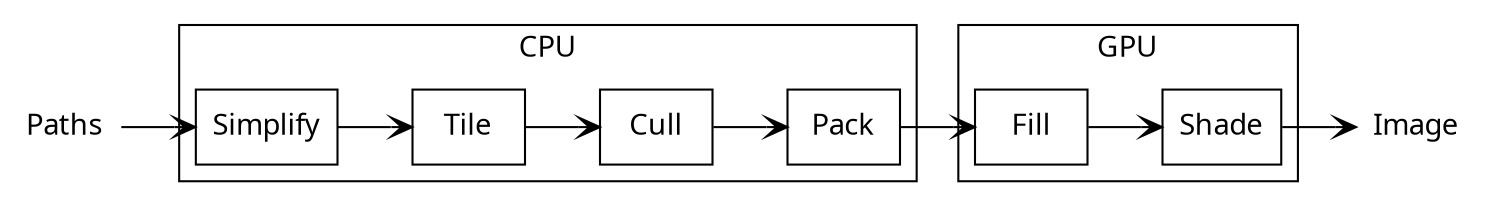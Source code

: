 digraph G {
    graph[rankdir=LR,fontname="Source Sans Pro"];
    node[shape=box,fontname="Source Sans Pro"];
    edge[arrowhead=vee];
    subgraph cluster_CPU {
        Simplify -> Tile -> Cull -> Pack;
        label="CPU";
    }
    subgraph clusterGPU {
        Fill -> Shade;
        label="GPU";
    }
    Pack -> Fill;
    Paths[shape=none];
    Image[shape=none];
    Paths -> Simplify;
    Shade -> Image;
}
